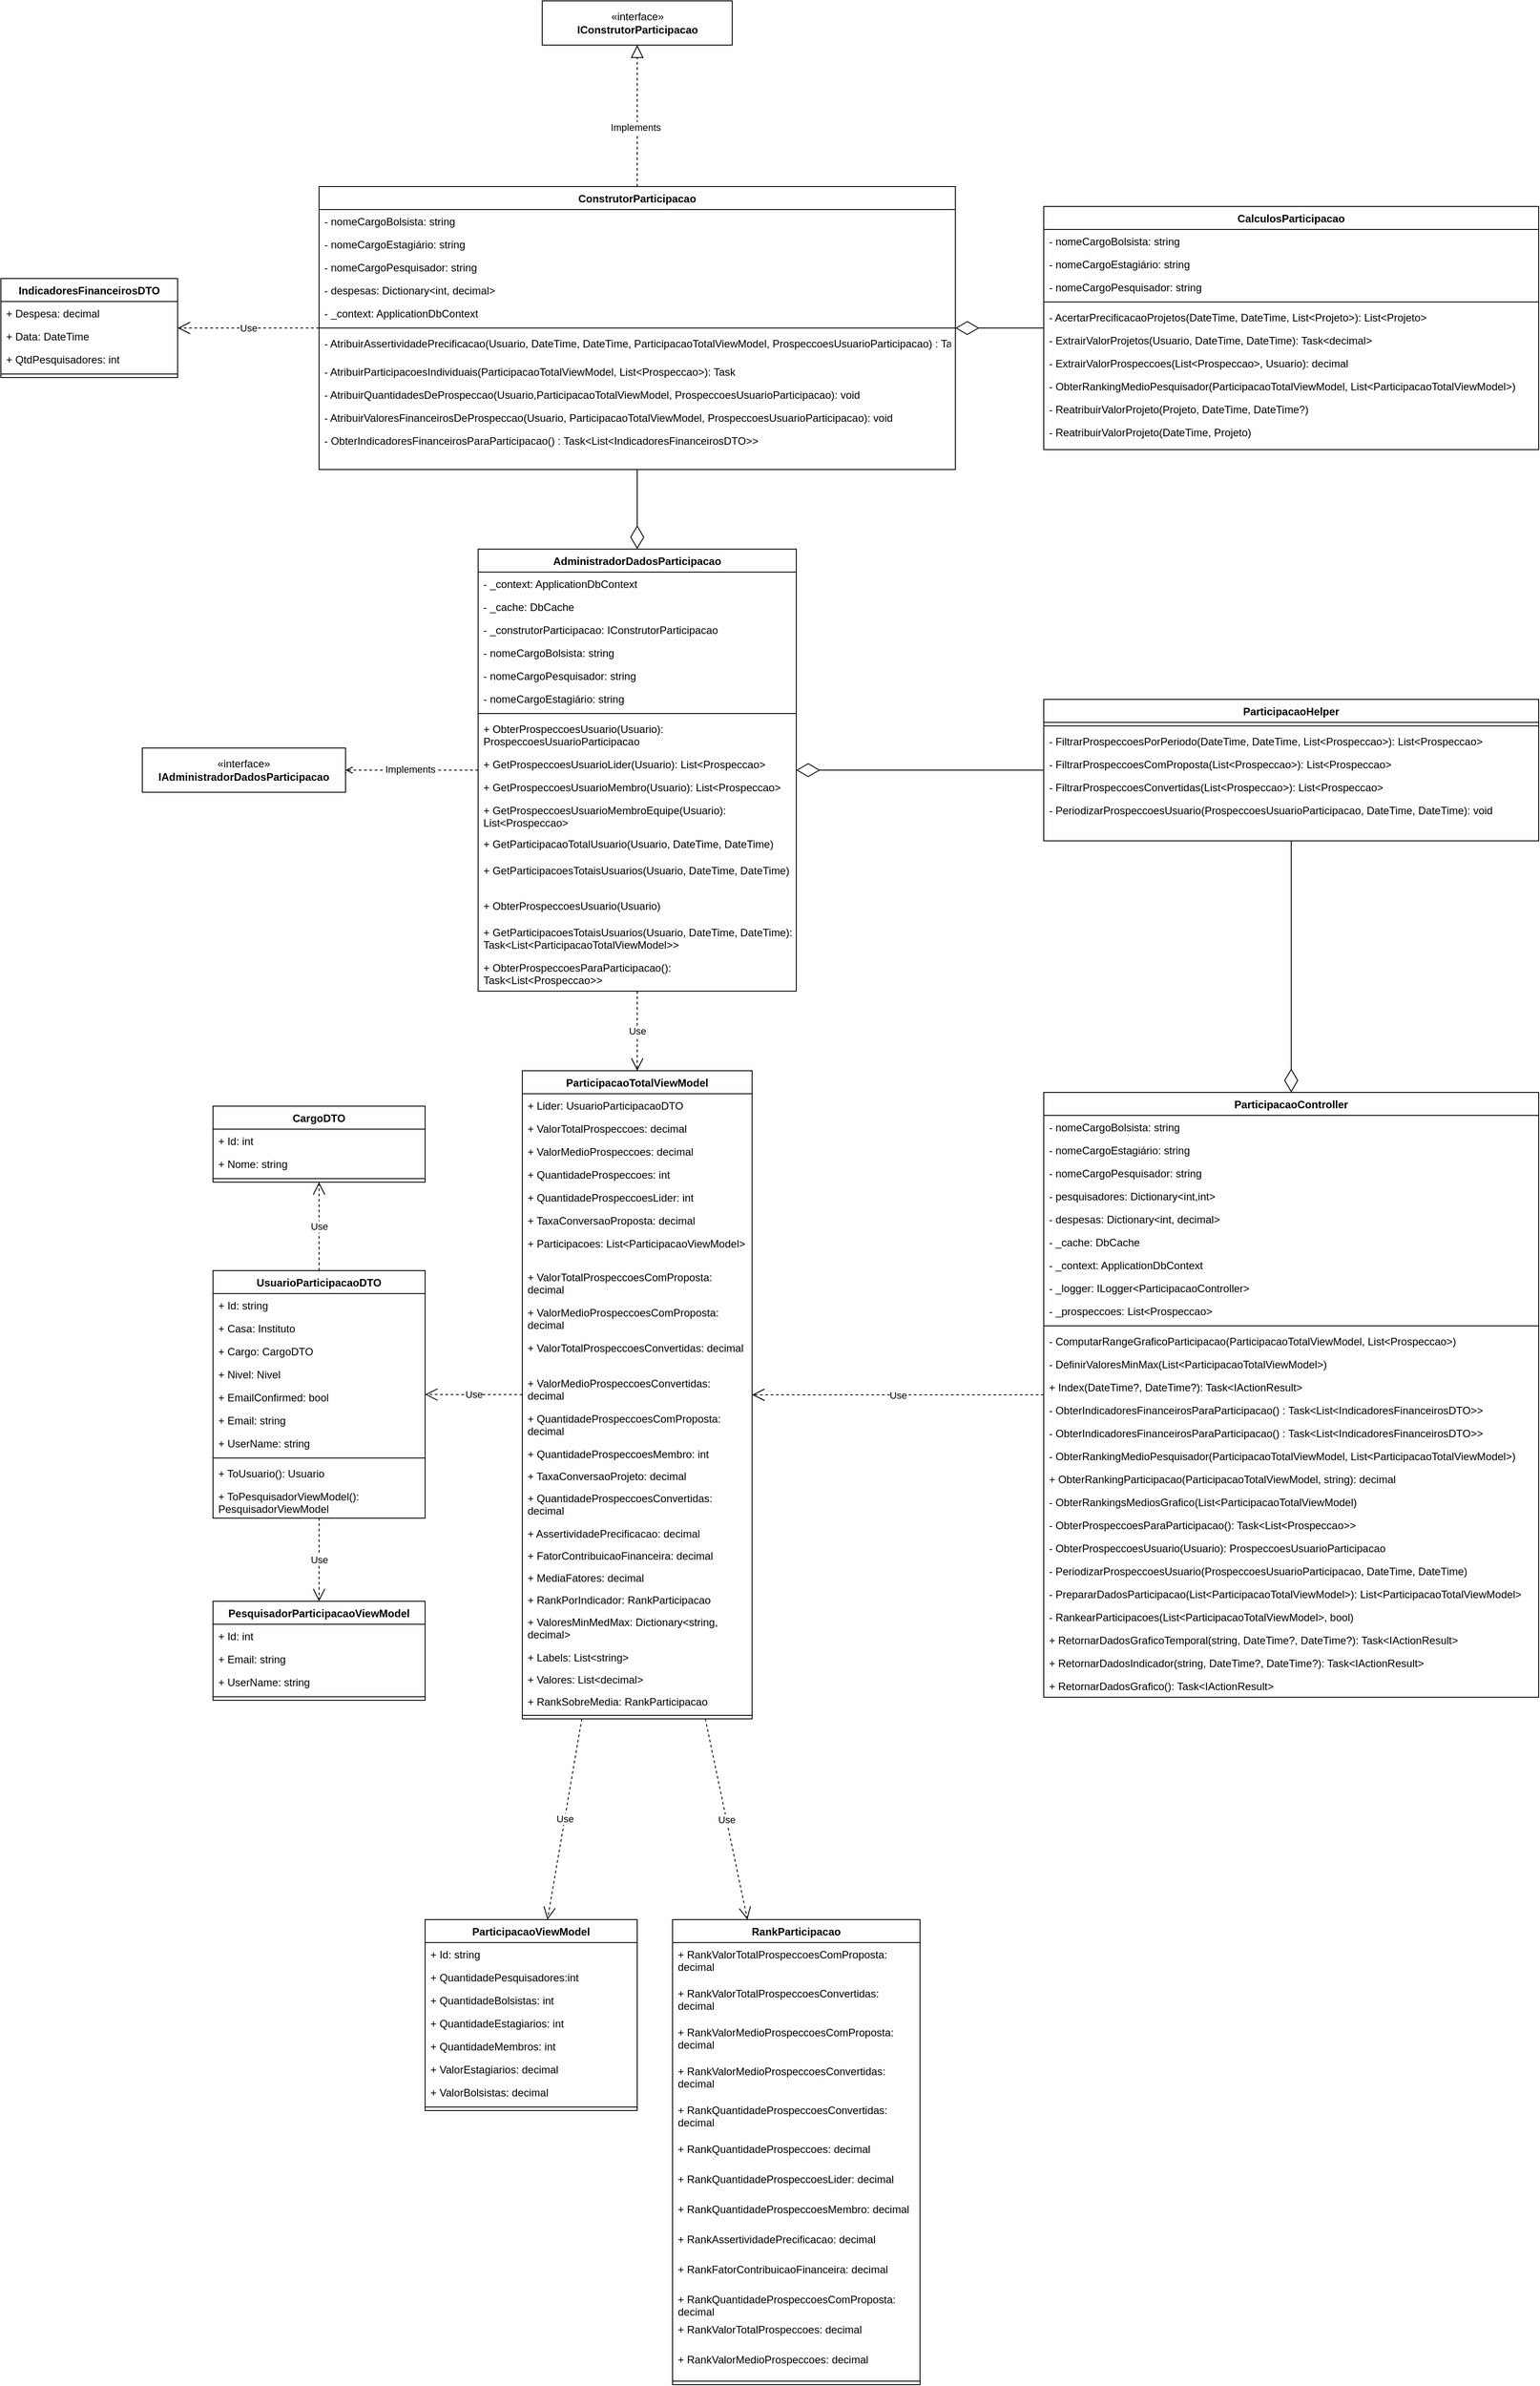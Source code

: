 <mxfile version="23.0.2" type="device">
  <diagram id="C5RBs43oDa-KdzZeNtuy" name="Page-1">
    <mxGraphModel dx="3886" dy="995" grid="1" gridSize="10" guides="1" tooltips="1" connect="1" arrows="1" fold="1" page="1" pageScale="1" pageWidth="827" pageHeight="1169" math="0" shadow="0">
      <root>
        <mxCell id="WIyWlLk6GJQsqaUBKTNV-0" />
        <mxCell id="WIyWlLk6GJQsqaUBKTNV-1" parent="WIyWlLk6GJQsqaUBKTNV-0" />
        <mxCell id="zkfFHV4jXpPFQw0GAbJ--17" value="ParticipacaoController" style="swimlane;fontStyle=1;align=center;verticalAlign=top;childLayout=stackLayout;horizontal=1;startSize=26;horizontalStack=0;resizeParent=1;resizeLast=0;collapsible=1;marginBottom=0;rounded=0;shadow=0;strokeWidth=1;" parent="WIyWlLk6GJQsqaUBKTNV-1" vertex="1">
          <mxGeometry x="220" y="1344.5" width="560" height="684" as="geometry">
            <mxRectangle x="550" y="140" width="160" height="26" as="alternateBounds" />
          </mxGeometry>
        </mxCell>
        <mxCell id="zkfFHV4jXpPFQw0GAbJ--18" value="- nomeCargoBolsista: string" style="text;align=left;verticalAlign=top;spacingLeft=4;spacingRight=4;overflow=hidden;rotatable=0;points=[[0,0.5],[1,0.5]];portConstraint=eastwest;" parent="zkfFHV4jXpPFQw0GAbJ--17" vertex="1">
          <mxGeometry y="26" width="560" height="26" as="geometry" />
        </mxCell>
        <mxCell id="e4k9r0PAlpyfam_94y2I-0" value="- nomeCargoEstagiário: string" style="text;align=left;verticalAlign=top;spacingLeft=4;spacingRight=4;overflow=hidden;rotatable=0;points=[[0,0.5],[1,0.5]];portConstraint=eastwest;" parent="zkfFHV4jXpPFQw0GAbJ--17" vertex="1">
          <mxGeometry y="52" width="560" height="26" as="geometry" />
        </mxCell>
        <mxCell id="e4k9r0PAlpyfam_94y2I-1" value="- nomeCargoPesquisador: string" style="text;align=left;verticalAlign=top;spacingLeft=4;spacingRight=4;overflow=hidden;rotatable=0;points=[[0,0.5],[1,0.5]];portConstraint=eastwest;" parent="zkfFHV4jXpPFQw0GAbJ--17" vertex="1">
          <mxGeometry y="78" width="560" height="26" as="geometry" />
        </mxCell>
        <mxCell id="e4k9r0PAlpyfam_94y2I-2" value="- pesquisadores: Dictionary&lt;int,int&gt;" style="text;align=left;verticalAlign=top;spacingLeft=4;spacingRight=4;overflow=hidden;rotatable=0;points=[[0,0.5],[1,0.5]];portConstraint=eastwest;" parent="zkfFHV4jXpPFQw0GAbJ--17" vertex="1">
          <mxGeometry y="104" width="560" height="26" as="geometry" />
        </mxCell>
        <mxCell id="e4k9r0PAlpyfam_94y2I-3" value="- despesas: Dictionary&lt;int, decimal&gt;" style="text;align=left;verticalAlign=top;spacingLeft=4;spacingRight=4;overflow=hidden;rotatable=0;points=[[0,0.5],[1,0.5]];portConstraint=eastwest;" parent="zkfFHV4jXpPFQw0GAbJ--17" vertex="1">
          <mxGeometry y="130" width="560" height="26" as="geometry" />
        </mxCell>
        <mxCell id="e4k9r0PAlpyfam_94y2I-4" value="- _cache: DbCache" style="text;align=left;verticalAlign=top;spacingLeft=4;spacingRight=4;overflow=hidden;rotatable=0;points=[[0,0.5],[1,0.5]];portConstraint=eastwest;" parent="zkfFHV4jXpPFQw0GAbJ--17" vertex="1">
          <mxGeometry y="156" width="560" height="26" as="geometry" />
        </mxCell>
        <mxCell id="e4k9r0PAlpyfam_94y2I-5" value="- _context: ApplicationDbContext" style="text;align=left;verticalAlign=top;spacingLeft=4;spacingRight=4;overflow=hidden;rotatable=0;points=[[0,0.5],[1,0.5]];portConstraint=eastwest;" parent="zkfFHV4jXpPFQw0GAbJ--17" vertex="1">
          <mxGeometry y="182" width="560" height="26" as="geometry" />
        </mxCell>
        <mxCell id="e4k9r0PAlpyfam_94y2I-6" value="- _logger: ILogger&lt;ParticipacaoController&gt;" style="text;align=left;verticalAlign=top;spacingLeft=4;spacingRight=4;overflow=hidden;rotatable=0;points=[[0,0.5],[1,0.5]];portConstraint=eastwest;" parent="zkfFHV4jXpPFQw0GAbJ--17" vertex="1">
          <mxGeometry y="208" width="560" height="26" as="geometry" />
        </mxCell>
        <mxCell id="e4k9r0PAlpyfam_94y2I-7" value="- _prospeccoes: List&lt;Prospeccao&gt;" style="text;align=left;verticalAlign=top;spacingLeft=4;spacingRight=4;overflow=hidden;rotatable=0;points=[[0,0.5],[1,0.5]];portConstraint=eastwest;" parent="zkfFHV4jXpPFQw0GAbJ--17" vertex="1">
          <mxGeometry y="234" width="560" height="26" as="geometry" />
        </mxCell>
        <mxCell id="zkfFHV4jXpPFQw0GAbJ--23" value="" style="line;html=1;strokeWidth=1;align=left;verticalAlign=middle;spacingTop=-1;spacingLeft=3;spacingRight=3;rotatable=0;labelPosition=right;points=[];portConstraint=eastwest;" parent="zkfFHV4jXpPFQw0GAbJ--17" vertex="1">
          <mxGeometry y="260" width="560" height="8" as="geometry" />
        </mxCell>
        <mxCell id="e4k9r0PAlpyfam_94y2I-25" value="- ComputarRangeGraficoParticipacao(ParticipacaoTotalViewModel, List&lt;Prospeccao&gt;)" style="text;align=left;verticalAlign=top;spacingLeft=4;spacingRight=4;overflow=hidden;rotatable=0;points=[[0,0.5],[1,0.5]];portConstraint=eastwest;" parent="zkfFHV4jXpPFQw0GAbJ--17" vertex="1">
          <mxGeometry y="268" width="560" height="26" as="geometry" />
        </mxCell>
        <mxCell id="e4k9r0PAlpyfam_94y2I-26" value="- DefinirValoresMinMax(List&lt;ParticipacaoTotalViewModel&gt;)" style="text;align=left;verticalAlign=top;spacingLeft=4;spacingRight=4;overflow=hidden;rotatable=0;points=[[0,0.5],[1,0.5]];portConstraint=eastwest;" parent="zkfFHV4jXpPFQw0GAbJ--17" vertex="1">
          <mxGeometry y="294" width="560" height="26" as="geometry" />
        </mxCell>
        <mxCell id="zkfFHV4jXpPFQw0GAbJ--25" value="+ Index(DateTime?, DateTime?): Task&lt;IActionResult&gt;" style="text;align=left;verticalAlign=top;spacingLeft=4;spacingRight=4;overflow=hidden;rotatable=0;points=[[0,0.5],[1,0.5]];portConstraint=eastwest;" parent="zkfFHV4jXpPFQw0GAbJ--17" vertex="1">
          <mxGeometry y="320" width="560" height="26" as="geometry" />
        </mxCell>
        <mxCell id="e4k9r0PAlpyfam_94y2I-124" value="- ObterIndicadoresFinanceirosParaParticipacao() : Task&lt;List&lt;IndicadoresFinanceirosDTO&gt;&gt;" style="text;align=left;verticalAlign=top;spacingLeft=4;spacingRight=4;overflow=hidden;rotatable=0;points=[[0,0.5],[1,0.5]];portConstraint=eastwest;" parent="zkfFHV4jXpPFQw0GAbJ--17" vertex="1">
          <mxGeometry y="346" width="560" height="26" as="geometry" />
        </mxCell>
        <mxCell id="e4k9r0PAlpyfam_94y2I-9" value="- ObterIndicadoresFinanceirosParaParticipacao() : Task&lt;List&lt;IndicadoresFinanceirosDTO&gt;&gt;" style="text;align=left;verticalAlign=top;spacingLeft=4;spacingRight=4;overflow=hidden;rotatable=0;points=[[0,0.5],[1,0.5]];portConstraint=eastwest;" parent="zkfFHV4jXpPFQw0GAbJ--17" vertex="1">
          <mxGeometry y="372" width="560" height="26" as="geometry" />
        </mxCell>
        <mxCell id="e4k9r0PAlpyfam_94y2I-14" value="- ObterRankingMedioPesquisador(ParticipacaoTotalViewModel, List&lt;ParticipacaoTotalViewModel&gt;)" style="text;align=left;verticalAlign=top;spacingLeft=4;spacingRight=4;overflow=hidden;rotatable=0;points=[[0,0.5],[1,0.5]];portConstraint=eastwest;" parent="zkfFHV4jXpPFQw0GAbJ--17" vertex="1">
          <mxGeometry y="398" width="560" height="26" as="geometry" />
        </mxCell>
        <mxCell id="e4k9r0PAlpyfam_94y2I-10" value="+ ObterRankingParticipacao(ParticipacaoTotalViewModel, string): decimal" style="text;align=left;verticalAlign=top;spacingLeft=4;spacingRight=4;overflow=hidden;rotatable=0;points=[[0,0.5],[1,0.5]];portConstraint=eastwest;" parent="zkfFHV4jXpPFQw0GAbJ--17" vertex="1">
          <mxGeometry y="424" width="560" height="26" as="geometry" />
        </mxCell>
        <mxCell id="e4k9r0PAlpyfam_94y2I-23" value="- ObterRankingsMediosGrafico(List&lt;ParticipacaoTotalViewModel)" style="text;align=left;verticalAlign=top;spacingLeft=4;spacingRight=4;overflow=hidden;rotatable=0;points=[[0,0.5],[1,0.5]];portConstraint=eastwest;" parent="zkfFHV4jXpPFQw0GAbJ--17" vertex="1">
          <mxGeometry y="450" width="560" height="26" as="geometry" />
        </mxCell>
        <mxCell id="e4k9r0PAlpyfam_94y2I-13" value="- ObterProspeccoesParaParticipacao(): Task&lt;List&lt;Prospeccao&gt;&gt;" style="text;align=left;verticalAlign=top;spacingLeft=4;spacingRight=4;overflow=hidden;rotatable=0;points=[[0,0.5],[1,0.5]];portConstraint=eastwest;" parent="zkfFHV4jXpPFQw0GAbJ--17" vertex="1">
          <mxGeometry y="476" width="560" height="26" as="geometry" />
        </mxCell>
        <mxCell id="e4k9r0PAlpyfam_94y2I-31" value="- ObterProspeccoesUsuario(Usuario): ProspeccoesUsuarioParticipacao " style="text;align=left;verticalAlign=top;spacingLeft=4;spacingRight=4;overflow=hidden;rotatable=0;points=[[0,0.5],[1,0.5]];portConstraint=eastwest;" parent="zkfFHV4jXpPFQw0GAbJ--17" vertex="1">
          <mxGeometry y="502" width="560" height="26" as="geometry" />
        </mxCell>
        <mxCell id="e4k9r0PAlpyfam_94y2I-29" value="- PeriodizarProspeccoesUsuario(ProspeccoesUsuarioParticipacao, DateTime, DateTime)" style="text;align=left;verticalAlign=top;spacingLeft=4;spacingRight=4;overflow=hidden;rotatable=0;points=[[0,0.5],[1,0.5]];portConstraint=eastwest;" parent="zkfFHV4jXpPFQw0GAbJ--17" vertex="1">
          <mxGeometry y="528" width="560" height="26" as="geometry" />
        </mxCell>
        <mxCell id="e4k9r0PAlpyfam_94y2I-38" value="- PrepararDadosParticipacao(List&lt;ParticipacaoTotalViewModel&gt;): List&lt;ParticipacaoTotalViewModel&gt;" style="text;align=left;verticalAlign=top;spacingLeft=4;spacingRight=4;overflow=hidden;rotatable=0;points=[[0,0.5],[1,0.5]];portConstraint=eastwest;" parent="zkfFHV4jXpPFQw0GAbJ--17" vertex="1">
          <mxGeometry y="554" width="560" height="26" as="geometry" />
        </mxCell>
        <mxCell id="e4k9r0PAlpyfam_94y2I-18" value="- RankearParticipacoes(List&lt;ParticipacaoTotalViewModel&gt;, bool)" style="text;align=left;verticalAlign=top;spacingLeft=4;spacingRight=4;overflow=hidden;rotatable=0;points=[[0,0.5],[1,0.5]];portConstraint=eastwest;" parent="zkfFHV4jXpPFQw0GAbJ--17" vertex="1">
          <mxGeometry y="580" width="560" height="26" as="geometry" />
        </mxCell>
        <mxCell id="e4k9r0PAlpyfam_94y2I-11" value="+ RetornarDadosGraficoTemporal(string, DateTime?, DateTime?): Task&lt;IActionResult&gt;" style="text;align=left;verticalAlign=top;spacingLeft=4;spacingRight=4;overflow=hidden;rotatable=0;points=[[0,0.5],[1,0.5]];portConstraint=eastwest;" parent="zkfFHV4jXpPFQw0GAbJ--17" vertex="1">
          <mxGeometry y="606" width="560" height="26" as="geometry" />
        </mxCell>
        <mxCell id="e4k9r0PAlpyfam_94y2I-8" value="+ RetornarDadosIndicador(string, DateTime?, DateTime?): Task&lt;IActionResult&gt;" style="text;align=left;verticalAlign=top;spacingLeft=4;spacingRight=4;overflow=hidden;rotatable=0;points=[[0,0.5],[1,0.5]];portConstraint=eastwest;" parent="zkfFHV4jXpPFQw0GAbJ--17" vertex="1">
          <mxGeometry y="632" width="560" height="26" as="geometry" />
        </mxCell>
        <mxCell id="e4k9r0PAlpyfam_94y2I-24" value="+ RetornarDadosGrafico(): Task&lt;IActionResult&gt;" style="text;align=left;verticalAlign=top;spacingLeft=4;spacingRight=4;overflow=hidden;rotatable=0;points=[[0,0.5],[1,0.5]];portConstraint=eastwest;" parent="zkfFHV4jXpPFQw0GAbJ--17" vertex="1">
          <mxGeometry y="658" width="560" height="26" as="geometry" />
        </mxCell>
        <mxCell id="e4k9r0PAlpyfam_94y2I-39" value="CalculosParticipacao" style="swimlane;fontStyle=1;align=center;verticalAlign=top;childLayout=stackLayout;horizontal=1;startSize=26;horizontalStack=0;resizeParent=1;resizeLast=0;collapsible=1;marginBottom=0;rounded=0;shadow=0;strokeWidth=1;" parent="WIyWlLk6GJQsqaUBKTNV-1" vertex="1">
          <mxGeometry x="220" y="342.5" width="560" height="275" as="geometry">
            <mxRectangle x="550" y="140" width="160" height="26" as="alternateBounds" />
          </mxGeometry>
        </mxCell>
        <mxCell id="e4k9r0PAlpyfam_94y2I-40" value="- nomeCargoBolsista: string" style="text;align=left;verticalAlign=top;spacingLeft=4;spacingRight=4;overflow=hidden;rotatable=0;points=[[0,0.5],[1,0.5]];portConstraint=eastwest;" parent="e4k9r0PAlpyfam_94y2I-39" vertex="1">
          <mxGeometry y="26" width="560" height="26" as="geometry" />
        </mxCell>
        <mxCell id="e4k9r0PAlpyfam_94y2I-41" value="- nomeCargoEstagiário: string" style="text;align=left;verticalAlign=top;spacingLeft=4;spacingRight=4;overflow=hidden;rotatable=0;points=[[0,0.5],[1,0.5]];portConstraint=eastwest;" parent="e4k9r0PAlpyfam_94y2I-39" vertex="1">
          <mxGeometry y="52" width="560" height="26" as="geometry" />
        </mxCell>
        <mxCell id="e4k9r0PAlpyfam_94y2I-42" value="- nomeCargoPesquisador: string" style="text;align=left;verticalAlign=top;spacingLeft=4;spacingRight=4;overflow=hidden;rotatable=0;points=[[0,0.5],[1,0.5]];portConstraint=eastwest;" parent="e4k9r0PAlpyfam_94y2I-39" vertex="1">
          <mxGeometry y="78" width="560" height="26" as="geometry" />
        </mxCell>
        <mxCell id="e4k9r0PAlpyfam_94y2I-49" value="" style="line;html=1;strokeWidth=1;align=left;verticalAlign=middle;spacingTop=-1;spacingLeft=3;spacingRight=3;rotatable=0;labelPosition=right;points=[];portConstraint=eastwest;" parent="e4k9r0PAlpyfam_94y2I-39" vertex="1">
          <mxGeometry y="104" width="560" height="8" as="geometry" />
        </mxCell>
        <mxCell id="e4k9r0PAlpyfam_94y2I-50" value="- AcertarPrecificacaoProjetos(DateTime, DateTime, List&lt;Projeto&gt;): List&lt;Projeto&gt;" style="text;align=left;verticalAlign=top;spacingLeft=4;spacingRight=4;overflow=hidden;rotatable=0;points=[[0,0.5],[1,0.5]];portConstraint=eastwest;" parent="e4k9r0PAlpyfam_94y2I-39" vertex="1">
          <mxGeometry y="112" width="560" height="26" as="geometry" />
        </mxCell>
        <mxCell id="e4k9r0PAlpyfam_94y2I-57" value="- ExtrairValorProjetos(Usuario, DateTime, DateTime): Task&lt;decimal&gt;" style="text;align=left;verticalAlign=top;spacingLeft=4;spacingRight=4;overflow=hidden;rotatable=0;points=[[0,0.5],[1,0.5]];portConstraint=eastwest;" parent="e4k9r0PAlpyfam_94y2I-39" vertex="1">
          <mxGeometry y="138" width="560" height="26" as="geometry" />
        </mxCell>
        <mxCell id="e4k9r0PAlpyfam_94y2I-58" value="- ExtrairValorProspeccoes(List&lt;Prospeccao&gt;, Usuario): decimal" style="text;align=left;verticalAlign=top;spacingLeft=4;spacingRight=4;overflow=hidden;rotatable=0;points=[[0,0.5],[1,0.5]];portConstraint=eastwest;" parent="e4k9r0PAlpyfam_94y2I-39" vertex="1">
          <mxGeometry y="164" width="560" height="26" as="geometry" />
        </mxCell>
        <mxCell id="e4k9r0PAlpyfam_94y2I-68" value="- ObterRankingMedioPesquisador(ParticipacaoTotalViewModel, List&lt;ParticipacaoTotalViewModel&gt;)" style="text;align=left;verticalAlign=top;spacingLeft=4;spacingRight=4;overflow=hidden;rotatable=0;points=[[0,0.5],[1,0.5]];portConstraint=eastwest;" parent="e4k9r0PAlpyfam_94y2I-39" vertex="1">
          <mxGeometry y="190" width="560" height="26" as="geometry" />
        </mxCell>
        <mxCell id="e4k9r0PAlpyfam_94y2I-76" value="- ReatribuirValorProjeto(Projeto, DateTime, DateTime?)" style="text;align=left;verticalAlign=top;spacingLeft=4;spacingRight=4;overflow=hidden;rotatable=0;points=[[0,0.5],[1,0.5]];portConstraint=eastwest;" parent="e4k9r0PAlpyfam_94y2I-39" vertex="1">
          <mxGeometry y="216" width="560" height="26" as="geometry" />
        </mxCell>
        <mxCell id="e4k9r0PAlpyfam_94y2I-77" value="- ReatribuirValorProjeto(DateTime, Projeto)" style="text;align=left;verticalAlign=top;spacingLeft=4;spacingRight=4;overflow=hidden;rotatable=0;points=[[0,0.5],[1,0.5]];portConstraint=eastwest;" parent="e4k9r0PAlpyfam_94y2I-39" vertex="1">
          <mxGeometry y="242" width="560" height="26" as="geometry" />
        </mxCell>
        <mxCell id="e4k9r0PAlpyfam_94y2I-82" value="ConstrutorParticipacao" style="swimlane;fontStyle=1;align=center;verticalAlign=top;childLayout=stackLayout;horizontal=1;startSize=26;horizontalStack=0;resizeParent=1;resizeLast=0;collapsible=1;marginBottom=0;rounded=0;shadow=0;strokeWidth=1;" parent="WIyWlLk6GJQsqaUBKTNV-1" vertex="1">
          <mxGeometry x="-600" y="320" width="720" height="320" as="geometry">
            <mxRectangle x="550" y="140" width="160" height="26" as="alternateBounds" />
          </mxGeometry>
        </mxCell>
        <mxCell id="e4k9r0PAlpyfam_94y2I-83" value="- nomeCargoBolsista: string" style="text;align=left;verticalAlign=top;spacingLeft=4;spacingRight=4;overflow=hidden;rotatable=0;points=[[0,0.5],[1,0.5]];portConstraint=eastwest;" parent="e4k9r0PAlpyfam_94y2I-82" vertex="1">
          <mxGeometry y="26" width="720" height="26" as="geometry" />
        </mxCell>
        <mxCell id="e4k9r0PAlpyfam_94y2I-84" value="- nomeCargoEstagiário: string" style="text;align=left;verticalAlign=top;spacingLeft=4;spacingRight=4;overflow=hidden;rotatable=0;points=[[0,0.5],[1,0.5]];portConstraint=eastwest;" parent="e4k9r0PAlpyfam_94y2I-82" vertex="1">
          <mxGeometry y="52" width="720" height="26" as="geometry" />
        </mxCell>
        <mxCell id="e4k9r0PAlpyfam_94y2I-85" value="- nomeCargoPesquisador: string" style="text;align=left;verticalAlign=top;spacingLeft=4;spacingRight=4;overflow=hidden;rotatable=0;points=[[0,0.5],[1,0.5]];portConstraint=eastwest;" parent="e4k9r0PAlpyfam_94y2I-82" vertex="1">
          <mxGeometry y="78" width="720" height="26" as="geometry" />
        </mxCell>
        <mxCell id="e4k9r0PAlpyfam_94y2I-87" value="- despesas: Dictionary&lt;int, decimal&gt;" style="text;align=left;verticalAlign=top;spacingLeft=4;spacingRight=4;overflow=hidden;rotatable=0;points=[[0,0.5],[1,0.5]];portConstraint=eastwest;" parent="e4k9r0PAlpyfam_94y2I-82" vertex="1">
          <mxGeometry y="104" width="720" height="26" as="geometry" />
        </mxCell>
        <mxCell id="e4k9r0PAlpyfam_94y2I-89" value="- _context: ApplicationDbContext" style="text;align=left;verticalAlign=top;spacingLeft=4;spacingRight=4;overflow=hidden;rotatable=0;points=[[0,0.5],[1,0.5]];portConstraint=eastwest;" parent="e4k9r0PAlpyfam_94y2I-82" vertex="1">
          <mxGeometry y="130" width="720" height="26" as="geometry" />
        </mxCell>
        <mxCell id="e4k9r0PAlpyfam_94y2I-92" value="" style="line;html=1;strokeWidth=1;align=left;verticalAlign=middle;spacingTop=-1;spacingLeft=3;spacingRight=3;rotatable=0;labelPosition=right;points=[];portConstraint=eastwest;" parent="e4k9r0PAlpyfam_94y2I-82" vertex="1">
          <mxGeometry y="156" width="720" height="8" as="geometry" />
        </mxCell>
        <mxCell id="e4k9r0PAlpyfam_94y2I-93" value="- AtribuirAssertividadePrecificacao(Usuario, DateTime, DateTime, ParticipacaoTotalViewModel, ProspeccoesUsuarioParticipacao) : Task" style="text;align=left;verticalAlign=top;spacingLeft=4;spacingRight=4;overflow=hidden;rotatable=0;points=[[0,0.5],[1,0.5]];portConstraint=eastwest;" parent="e4k9r0PAlpyfam_94y2I-82" vertex="1">
          <mxGeometry y="164" width="720" height="32" as="geometry" />
        </mxCell>
        <mxCell id="e4k9r0PAlpyfam_94y2I-94" value="- AtribuirParticipacoesIndividuais(ParticipacaoTotalViewModel, List&lt;Prospeccao&gt;): Task" style="text;align=left;verticalAlign=top;spacingLeft=4;spacingRight=4;overflow=hidden;rotatable=0;points=[[0,0.5],[1,0.5]];portConstraint=eastwest;" parent="e4k9r0PAlpyfam_94y2I-82" vertex="1">
          <mxGeometry y="196" width="720" height="26" as="geometry" />
        </mxCell>
        <mxCell id="e4k9r0PAlpyfam_94y2I-95" value="- AtribuirQuantidadesDeProspeccao(Usuario,ParticipacaoTotalViewModel, ProspeccoesUsuarioParticipacao): void" style="text;align=left;verticalAlign=top;spacingLeft=4;spacingRight=4;overflow=hidden;rotatable=0;points=[[0,0.5],[1,0.5]];portConstraint=eastwest;" parent="e4k9r0PAlpyfam_94y2I-82" vertex="1">
          <mxGeometry y="222" width="720" height="26" as="geometry" />
        </mxCell>
        <mxCell id="e4k9r0PAlpyfam_94y2I-96" value="- AtribuirValoresFinanceirosDeProspeccao(Usuario, ParticipacaoTotalViewModel, ProspeccoesUsuarioParticipacao): void" style="text;align=left;verticalAlign=top;spacingLeft=4;spacingRight=4;overflow=hidden;rotatable=0;points=[[0,0.5],[1,0.5]];portConstraint=eastwest;" parent="e4k9r0PAlpyfam_94y2I-82" vertex="1">
          <mxGeometry y="248" width="720" height="26" as="geometry" />
        </mxCell>
        <mxCell id="e4k9r0PAlpyfam_94y2I-107" value="- ObterIndicadoresFinanceirosParaParticipacao() : Task&lt;List&lt;IndicadoresFinanceirosDTO&gt;&gt;" style="text;align=left;verticalAlign=top;spacingLeft=4;spacingRight=4;overflow=hidden;rotatable=0;points=[[0,0.5],[1,0.5]];portConstraint=eastwest;" parent="e4k9r0PAlpyfam_94y2I-82" vertex="1">
          <mxGeometry y="274" width="720" height="26" as="geometry" />
        </mxCell>
        <mxCell id="e4k9r0PAlpyfam_94y2I-125" value="ParticipacaoHelper" style="swimlane;fontStyle=1;align=center;verticalAlign=top;childLayout=stackLayout;horizontal=1;startSize=26;horizontalStack=0;resizeParent=1;resizeLast=0;collapsible=1;marginBottom=0;rounded=0;shadow=0;strokeWidth=1;" parent="WIyWlLk6GJQsqaUBKTNV-1" vertex="1">
          <mxGeometry x="220" y="900" width="560" height="160" as="geometry">
            <mxRectangle x="550" y="140" width="160" height="26" as="alternateBounds" />
          </mxGeometry>
        </mxCell>
        <mxCell id="e4k9r0PAlpyfam_94y2I-135" value="" style="line;html=1;strokeWidth=1;align=left;verticalAlign=middle;spacingTop=-1;spacingLeft=3;spacingRight=3;rotatable=0;labelPosition=right;points=[];portConstraint=eastwest;" parent="e4k9r0PAlpyfam_94y2I-125" vertex="1">
          <mxGeometry y="26" width="560" height="8" as="geometry" />
        </mxCell>
        <mxCell id="e4k9r0PAlpyfam_94y2I-136" value="- FiltrarProspeccoesPorPeriodo(DateTime, DateTime, List&lt;Prospeccao&gt;): List&lt;Prospeccao&gt;" style="text;align=left;verticalAlign=top;spacingLeft=4;spacingRight=4;overflow=hidden;rotatable=0;points=[[0,0.5],[1,0.5]];portConstraint=eastwest;" parent="e4k9r0PAlpyfam_94y2I-125" vertex="1">
          <mxGeometry y="34" width="560" height="26" as="geometry" />
        </mxCell>
        <mxCell id="e4k9r0PAlpyfam_94y2I-141" value="- FiltrarProspeccoesComProposta(List&lt;Prospeccao&gt;): List&lt;Prospeccao&gt;" style="text;align=left;verticalAlign=top;spacingLeft=4;spacingRight=4;overflow=hidden;rotatable=0;points=[[0,0.5],[1,0.5]];portConstraint=eastwest;" parent="e4k9r0PAlpyfam_94y2I-125" vertex="1">
          <mxGeometry y="60" width="560" height="26" as="geometry" />
        </mxCell>
        <mxCell id="e4k9r0PAlpyfam_94y2I-142" value="- FiltrarProspeccoesConvertidas(List&lt;Prospeccao&gt;): List&lt;Prospeccao&gt;" style="text;align=left;verticalAlign=top;spacingLeft=4;spacingRight=4;overflow=hidden;rotatable=0;points=[[0,0.5],[1,0.5]];portConstraint=eastwest;" parent="e4k9r0PAlpyfam_94y2I-125" vertex="1">
          <mxGeometry y="86" width="560" height="26" as="geometry" />
        </mxCell>
        <mxCell id="e4k9r0PAlpyfam_94y2I-143" value="- PeriodizarProspeccoesUsuario(ProspeccoesUsuarioParticipacao, DateTime, DateTime): void" style="text;align=left;verticalAlign=top;spacingLeft=4;spacingRight=4;overflow=hidden;rotatable=0;points=[[0,0.5],[1,0.5]];portConstraint=eastwest;" parent="e4k9r0PAlpyfam_94y2I-125" vertex="1">
          <mxGeometry y="112" width="560" height="26" as="geometry" />
        </mxCell>
        <mxCell id="e4k9r0PAlpyfam_94y2I-170" style="edgeStyle=orthogonalEdgeStyle;rounded=0;orthogonalLoop=1;jettySize=auto;html=1;dashed=1;endArrow=open;endFill=0;" parent="WIyWlLk6GJQsqaUBKTNV-1" source="e4k9r0PAlpyfam_94y2I-144" target="e4k9r0PAlpyfam_94y2I-169" edge="1">
          <mxGeometry relative="1" as="geometry" />
        </mxCell>
        <mxCell id="e4k9r0PAlpyfam_94y2I-171" value="Implements" style="edgeLabel;html=1;align=center;verticalAlign=middle;resizable=0;points=[];" parent="e4k9r0PAlpyfam_94y2I-170" vertex="1" connectable="0">
          <mxGeometry x="0.036" y="-1" relative="1" as="geometry">
            <mxPoint as="offset" />
          </mxGeometry>
        </mxCell>
        <mxCell id="e4k9r0PAlpyfam_94y2I-144" value="AdministradorDadosParticipacao" style="swimlane;fontStyle=1;align=center;verticalAlign=top;childLayout=stackLayout;horizontal=1;startSize=26;horizontalStack=0;resizeParent=1;resizeParentMax=0;resizeLast=0;collapsible=1;marginBottom=0;whiteSpace=wrap;html=1;" parent="WIyWlLk6GJQsqaUBKTNV-1" vertex="1">
          <mxGeometry x="-420" y="730" width="360" height="500" as="geometry" />
        </mxCell>
        <mxCell id="e4k9r0PAlpyfam_94y2I-145" value="- _context: ApplicationDbContext" style="text;strokeColor=none;fillColor=none;align=left;verticalAlign=top;spacingLeft=4;spacingRight=4;overflow=hidden;rotatable=0;points=[[0,0.5],[1,0.5]];portConstraint=eastwest;whiteSpace=wrap;html=1;" parent="e4k9r0PAlpyfam_94y2I-144" vertex="1">
          <mxGeometry y="26" width="360" height="26" as="geometry" />
        </mxCell>
        <mxCell id="e4k9r0PAlpyfam_94y2I-148" value="- _cache: DbCache" style="text;strokeColor=none;fillColor=none;align=left;verticalAlign=top;spacingLeft=4;spacingRight=4;overflow=hidden;rotatable=0;points=[[0,0.5],[1,0.5]];portConstraint=eastwest;whiteSpace=wrap;html=1;" parent="e4k9r0PAlpyfam_94y2I-144" vertex="1">
          <mxGeometry y="52" width="360" height="26" as="geometry" />
        </mxCell>
        <mxCell id="e4k9r0PAlpyfam_94y2I-149" value="- _construtorParticipacao: IConstrutorParticipacao" style="text;strokeColor=none;fillColor=none;align=left;verticalAlign=top;spacingLeft=4;spacingRight=4;overflow=hidden;rotatable=0;points=[[0,0.5],[1,0.5]];portConstraint=eastwest;whiteSpace=wrap;html=1;" parent="e4k9r0PAlpyfam_94y2I-144" vertex="1">
          <mxGeometry y="78" width="360" height="26" as="geometry" />
        </mxCell>
        <mxCell id="e4k9r0PAlpyfam_94y2I-150" value="- nomeCargoBolsista: string" style="text;strokeColor=none;fillColor=none;align=left;verticalAlign=top;spacingLeft=4;spacingRight=4;overflow=hidden;rotatable=0;points=[[0,0.5],[1,0.5]];portConstraint=eastwest;whiteSpace=wrap;html=1;" parent="e4k9r0PAlpyfam_94y2I-144" vertex="1">
          <mxGeometry y="104" width="360" height="26" as="geometry" />
        </mxCell>
        <mxCell id="e4k9r0PAlpyfam_94y2I-151" value="- nomeCargoPesquisador: string" style="text;strokeColor=none;fillColor=none;align=left;verticalAlign=top;spacingLeft=4;spacingRight=4;overflow=hidden;rotatable=0;points=[[0,0.5],[1,0.5]];portConstraint=eastwest;whiteSpace=wrap;html=1;" parent="e4k9r0PAlpyfam_94y2I-144" vertex="1">
          <mxGeometry y="130" width="360" height="26" as="geometry" />
        </mxCell>
        <mxCell id="e4k9r0PAlpyfam_94y2I-152" value="- nomeCargoEstagiário: string" style="text;strokeColor=none;fillColor=none;align=left;verticalAlign=top;spacingLeft=4;spacingRight=4;overflow=hidden;rotatable=0;points=[[0,0.5],[1,0.5]];portConstraint=eastwest;whiteSpace=wrap;html=1;" parent="e4k9r0PAlpyfam_94y2I-144" vertex="1">
          <mxGeometry y="156" width="360" height="26" as="geometry" />
        </mxCell>
        <mxCell id="e4k9r0PAlpyfam_94y2I-146" value="" style="line;strokeWidth=1;fillColor=none;align=left;verticalAlign=middle;spacingTop=-1;spacingLeft=3;spacingRight=3;rotatable=0;labelPosition=right;points=[];portConstraint=eastwest;strokeColor=inherit;" parent="e4k9r0PAlpyfam_94y2I-144" vertex="1">
          <mxGeometry y="182" width="360" height="8" as="geometry" />
        </mxCell>
        <mxCell id="e4k9r0PAlpyfam_94y2I-155" value="&lt;div&gt;+ ObterProspeccoesUsuario(Usuario): ProspeccoesUsuarioParticipacao&lt;br&gt;&lt;/div&gt;" style="text;strokeColor=none;fillColor=none;align=left;verticalAlign=top;spacingLeft=4;spacingRight=4;overflow=hidden;rotatable=0;points=[[0,0.5],[1,0.5]];portConstraint=eastwest;whiteSpace=wrap;html=1;" parent="e4k9r0PAlpyfam_94y2I-144" vertex="1">
          <mxGeometry y="190" width="360" height="40" as="geometry" />
        </mxCell>
        <mxCell id="e4k9r0PAlpyfam_94y2I-147" value="+ GetProspeccoesUsuarioLider(Usuario): List&amp;lt;Prospeccao&amp;gt;" style="text;strokeColor=none;fillColor=none;align=left;verticalAlign=top;spacingLeft=4;spacingRight=4;overflow=hidden;rotatable=0;points=[[0,0.5],[1,0.5]];portConstraint=eastwest;whiteSpace=wrap;html=1;" parent="e4k9r0PAlpyfam_94y2I-144" vertex="1">
          <mxGeometry y="230" width="360" height="26" as="geometry" />
        </mxCell>
        <mxCell id="e4k9r0PAlpyfam_94y2I-153" value="+ GetProspeccoesUsuarioMembro(Usuario): List&amp;lt;Prospeccao&amp;gt;" style="text;strokeColor=none;fillColor=none;align=left;verticalAlign=top;spacingLeft=4;spacingRight=4;overflow=hidden;rotatable=0;points=[[0,0.5],[1,0.5]];portConstraint=eastwest;whiteSpace=wrap;html=1;" parent="e4k9r0PAlpyfam_94y2I-144" vertex="1">
          <mxGeometry y="256" width="360" height="26" as="geometry" />
        </mxCell>
        <mxCell id="e4k9r0PAlpyfam_94y2I-154" value="&lt;div&gt;+ GetProspeccoesUsuarioMembroEquipe(Usuario): List&amp;lt;Prospeccao&amp;gt;&lt;/div&gt;" style="text;strokeColor=none;fillColor=none;align=left;verticalAlign=top;spacingLeft=4;spacingRight=4;overflow=hidden;rotatable=0;points=[[0,0.5],[1,0.5]];portConstraint=eastwest;whiteSpace=wrap;html=1;" parent="e4k9r0PAlpyfam_94y2I-144" vertex="1">
          <mxGeometry y="282" width="360" height="38" as="geometry" />
        </mxCell>
        <mxCell id="e4k9r0PAlpyfam_94y2I-160" value="+ GetParticipacaoTotalUsuario(Usuario, DateTime, DateTime)" style="text;strokeColor=none;fillColor=none;align=left;verticalAlign=top;spacingLeft=4;spacingRight=4;overflow=hidden;rotatable=0;points=[[0,0.5],[1,0.5]];portConstraint=eastwest;whiteSpace=wrap;html=1;" parent="e4k9r0PAlpyfam_94y2I-144" vertex="1">
          <mxGeometry y="320" width="360" height="30" as="geometry" />
        </mxCell>
        <mxCell id="e4k9r0PAlpyfam_94y2I-156" value="&lt;div&gt;+ GetParticipacoesTotaisUsuarios(Usuario, DateTime, DateTime)&lt;/div&gt;" style="text;strokeColor=none;fillColor=none;align=left;verticalAlign=top;spacingLeft=4;spacingRight=4;overflow=hidden;rotatable=0;points=[[0,0.5],[1,0.5]];portConstraint=eastwest;whiteSpace=wrap;html=1;" parent="e4k9r0PAlpyfam_94y2I-144" vertex="1">
          <mxGeometry y="350" width="360" height="40" as="geometry" />
        </mxCell>
        <mxCell id="e4k9r0PAlpyfam_94y2I-157" value="+ ObterProspeccoesUsuario(Usuario)" style="text;strokeColor=none;fillColor=none;align=left;verticalAlign=top;spacingLeft=4;spacingRight=4;overflow=hidden;rotatable=0;points=[[0,0.5],[1,0.5]];portConstraint=eastwest;whiteSpace=wrap;html=1;" parent="e4k9r0PAlpyfam_94y2I-144" vertex="1">
          <mxGeometry y="390" width="360" height="30" as="geometry" />
        </mxCell>
        <mxCell id="e4k9r0PAlpyfam_94y2I-158" value="+ GetParticipacoesTotaisUsuarios(Usuario, DateTime, DateTime): Task&amp;lt;List&amp;lt;ParticipacaoTotalViewModel&amp;gt;&amp;gt;" style="text;strokeColor=none;fillColor=none;align=left;verticalAlign=top;spacingLeft=4;spacingRight=4;overflow=hidden;rotatable=0;points=[[0,0.5],[1,0.5]];portConstraint=eastwest;whiteSpace=wrap;html=1;" parent="e4k9r0PAlpyfam_94y2I-144" vertex="1">
          <mxGeometry y="420" width="360" height="40" as="geometry" />
        </mxCell>
        <mxCell id="e4k9r0PAlpyfam_94y2I-159" value="+ ObterProspeccoesParaParticipacao(): Task&amp;lt;List&amp;lt;Prospeccao&amp;gt;&amp;gt;" style="text;strokeColor=none;fillColor=none;align=left;verticalAlign=top;spacingLeft=4;spacingRight=4;overflow=hidden;rotatable=0;points=[[0,0.5],[1,0.5]];portConstraint=eastwest;whiteSpace=wrap;html=1;" parent="e4k9r0PAlpyfam_94y2I-144" vertex="1">
          <mxGeometry y="460" width="360" height="40" as="geometry" />
        </mxCell>
        <mxCell id="e4k9r0PAlpyfam_94y2I-162" value="" style="endArrow=diamondThin;endFill=0;endSize=24;html=1;rounded=0;" parent="WIyWlLk6GJQsqaUBKTNV-1" source="e4k9r0PAlpyfam_94y2I-82" target="e4k9r0PAlpyfam_94y2I-144" edge="1">
          <mxGeometry width="160" relative="1" as="geometry">
            <mxPoint x="-270" y="650" as="sourcePoint" />
            <mxPoint x="-110" y="650" as="targetPoint" />
          </mxGeometry>
        </mxCell>
        <mxCell id="e4k9r0PAlpyfam_94y2I-164" value="" style="endArrow=diamondThin;endFill=0;endSize=24;html=1;rounded=0;" parent="WIyWlLk6GJQsqaUBKTNV-1" source="e4k9r0PAlpyfam_94y2I-125" target="zkfFHV4jXpPFQw0GAbJ--17" edge="1">
          <mxGeometry width="160" relative="1" as="geometry">
            <mxPoint x="30" y="950" as="sourcePoint" />
            <mxPoint x="190" y="950" as="targetPoint" />
          </mxGeometry>
        </mxCell>
        <mxCell id="e4k9r0PAlpyfam_94y2I-165" value="" style="endArrow=diamondThin;endFill=0;endSize=24;html=1;rounded=0;" parent="WIyWlLk6GJQsqaUBKTNV-1" source="e4k9r0PAlpyfam_94y2I-39" target="e4k9r0PAlpyfam_94y2I-82" edge="1">
          <mxGeometry width="160" relative="1" as="geometry">
            <mxPoint x="-230" y="650" as="sourcePoint" />
            <mxPoint x="-230" y="740" as="targetPoint" />
          </mxGeometry>
        </mxCell>
        <mxCell id="e4k9r0PAlpyfam_94y2I-166" value="" style="endArrow=diamondThin;endFill=0;endSize=24;html=1;rounded=0;" parent="WIyWlLk6GJQsqaUBKTNV-1" source="e4k9r0PAlpyfam_94y2I-125" target="e4k9r0PAlpyfam_94y2I-144" edge="1">
          <mxGeometry width="160" relative="1" as="geometry">
            <mxPoint x="-230" y="650" as="sourcePoint" />
            <mxPoint x="-230" y="740" as="targetPoint" />
          </mxGeometry>
        </mxCell>
        <mxCell id="e4k9r0PAlpyfam_94y2I-167" value="«interface»&lt;br&gt;&lt;b&gt;IConstrutorParticipacao&lt;/b&gt;" style="html=1;whiteSpace=wrap;" parent="WIyWlLk6GJQsqaUBKTNV-1" vertex="1">
          <mxGeometry x="-347.5" y="110" width="215" height="50" as="geometry" />
        </mxCell>
        <mxCell id="e4k9r0PAlpyfam_94y2I-168" value="" style="endArrow=block;dashed=1;endFill=0;endSize=12;html=1;rounded=0;" parent="WIyWlLk6GJQsqaUBKTNV-1" source="e4k9r0PAlpyfam_94y2I-82" target="e4k9r0PAlpyfam_94y2I-167" edge="1">
          <mxGeometry width="160" relative="1" as="geometry">
            <mxPoint x="-130" y="280" as="sourcePoint" />
            <mxPoint x="30" y="280" as="targetPoint" />
          </mxGeometry>
        </mxCell>
        <mxCell id="e4k9r0PAlpyfam_94y2I-172" value="Implements" style="edgeLabel;html=1;align=center;verticalAlign=middle;resizable=0;points=[];" parent="e4k9r0PAlpyfam_94y2I-168" vertex="1" connectable="0">
          <mxGeometry x="-0.163" y="2" relative="1" as="geometry">
            <mxPoint as="offset" />
          </mxGeometry>
        </mxCell>
        <mxCell id="e4k9r0PAlpyfam_94y2I-169" value="«interface»&lt;br&gt;&lt;b&gt;IAdministradorDadosParticipacao&lt;/b&gt;" style="html=1;whiteSpace=wrap;" parent="WIyWlLk6GJQsqaUBKTNV-1" vertex="1">
          <mxGeometry x="-800" y="955" width="230" height="50" as="geometry" />
        </mxCell>
        <mxCell id="FD8P4zI6O13hWfLaP9B8-0" value="ParticipacaoTotalViewModel" style="swimlane;fontStyle=1;align=center;verticalAlign=top;childLayout=stackLayout;horizontal=1;startSize=26;horizontalStack=0;resizeParent=1;resizeParentMax=0;resizeLast=0;collapsible=1;marginBottom=0;whiteSpace=wrap;html=1;" vertex="1" parent="WIyWlLk6GJQsqaUBKTNV-1">
          <mxGeometry x="-370" y="1320" width="260" height="733" as="geometry" />
        </mxCell>
        <mxCell id="FD8P4zI6O13hWfLaP9B8-1" value="+ Lider: UsuarioParticipacaoDTO" style="text;strokeColor=none;fillColor=none;align=left;verticalAlign=top;spacingLeft=4;spacingRight=4;overflow=hidden;rotatable=0;points=[[0,0.5],[1,0.5]];portConstraint=eastwest;whiteSpace=wrap;html=1;" vertex="1" parent="FD8P4zI6O13hWfLaP9B8-0">
          <mxGeometry y="26" width="260" height="26" as="geometry" />
        </mxCell>
        <mxCell id="FD8P4zI6O13hWfLaP9B8-4" value="+ ValorTotalProspeccoes: decimal" style="text;strokeColor=none;fillColor=none;align=left;verticalAlign=top;spacingLeft=4;spacingRight=4;overflow=hidden;rotatable=0;points=[[0,0.5],[1,0.5]];portConstraint=eastwest;whiteSpace=wrap;html=1;" vertex="1" parent="FD8P4zI6O13hWfLaP9B8-0">
          <mxGeometry y="52" width="260" height="26" as="geometry" />
        </mxCell>
        <mxCell id="FD8P4zI6O13hWfLaP9B8-5" value="&lt;div&gt;+ ValorMedioProspeccoes: decimal&lt;/div&gt;" style="text;strokeColor=none;fillColor=none;align=left;verticalAlign=top;spacingLeft=4;spacingRight=4;overflow=hidden;rotatable=0;points=[[0,0.5],[1,0.5]];portConstraint=eastwest;whiteSpace=wrap;html=1;" vertex="1" parent="FD8P4zI6O13hWfLaP9B8-0">
          <mxGeometry y="78" width="260" height="26" as="geometry" />
        </mxCell>
        <mxCell id="FD8P4zI6O13hWfLaP9B8-6" value="+ QuantidadeProspeccoes: int" style="text;strokeColor=none;fillColor=none;align=left;verticalAlign=top;spacingLeft=4;spacingRight=4;overflow=hidden;rotatable=0;points=[[0,0.5],[1,0.5]];portConstraint=eastwest;whiteSpace=wrap;html=1;" vertex="1" parent="FD8P4zI6O13hWfLaP9B8-0">
          <mxGeometry y="104" width="260" height="26" as="geometry" />
        </mxCell>
        <mxCell id="FD8P4zI6O13hWfLaP9B8-7" value="+ QuantidadeProspeccoesLider: int" style="text;strokeColor=none;fillColor=none;align=left;verticalAlign=top;spacingLeft=4;spacingRight=4;overflow=hidden;rotatable=0;points=[[0,0.5],[1,0.5]];portConstraint=eastwest;whiteSpace=wrap;html=1;" vertex="1" parent="FD8P4zI6O13hWfLaP9B8-0">
          <mxGeometry y="130" width="260" height="26" as="geometry" />
        </mxCell>
        <mxCell id="FD8P4zI6O13hWfLaP9B8-8" value="+ TaxaConversaoProposta: decimal" style="text;strokeColor=none;fillColor=none;align=left;verticalAlign=top;spacingLeft=4;spacingRight=4;overflow=hidden;rotatable=0;points=[[0,0.5],[1,0.5]];portConstraint=eastwest;whiteSpace=wrap;html=1;" vertex="1" parent="FD8P4zI6O13hWfLaP9B8-0">
          <mxGeometry y="156" width="260" height="26" as="geometry" />
        </mxCell>
        <mxCell id="FD8P4zI6O13hWfLaP9B8-9" value="+ Participacoes: List&amp;lt;ParticipacaoViewModel&amp;gt;" style="text;strokeColor=none;fillColor=none;align=left;verticalAlign=top;spacingLeft=4;spacingRight=4;overflow=hidden;rotatable=0;points=[[0,0.5],[1,0.5]];portConstraint=eastwest;whiteSpace=wrap;html=1;" vertex="1" parent="FD8P4zI6O13hWfLaP9B8-0">
          <mxGeometry y="182" width="260" height="38" as="geometry" />
        </mxCell>
        <mxCell id="FD8P4zI6O13hWfLaP9B8-11" value="&lt;div&gt;+ ValorTotalProspeccoesComProposta: decimal&lt;/div&gt;" style="text;strokeColor=none;fillColor=none;align=left;verticalAlign=top;spacingLeft=4;spacingRight=4;overflow=hidden;rotatable=0;points=[[0,0.5],[1,0.5]];portConstraint=eastwest;whiteSpace=wrap;html=1;" vertex="1" parent="FD8P4zI6O13hWfLaP9B8-0">
          <mxGeometry y="220" width="260" height="40" as="geometry" />
        </mxCell>
        <mxCell id="FD8P4zI6O13hWfLaP9B8-12" value="&lt;div&gt;+ ValorMedioProspeccoesComProposta: decimal&lt;/div&gt;" style="text;strokeColor=none;fillColor=none;align=left;verticalAlign=top;spacingLeft=4;spacingRight=4;overflow=hidden;rotatable=0;points=[[0,0.5],[1,0.5]];portConstraint=eastwest;whiteSpace=wrap;html=1;" vertex="1" parent="FD8P4zI6O13hWfLaP9B8-0">
          <mxGeometry y="260" width="260" height="40" as="geometry" />
        </mxCell>
        <mxCell id="FD8P4zI6O13hWfLaP9B8-13" value="+ ValorTotalProspeccoesConvertidas: decimal" style="text;strokeColor=none;fillColor=none;align=left;verticalAlign=top;spacingLeft=4;spacingRight=4;overflow=hidden;rotatable=0;points=[[0,0.5],[1,0.5]];portConstraint=eastwest;whiteSpace=wrap;html=1;" vertex="1" parent="FD8P4zI6O13hWfLaP9B8-0">
          <mxGeometry y="300" width="260" height="40" as="geometry" />
        </mxCell>
        <mxCell id="FD8P4zI6O13hWfLaP9B8-14" value="+ ValorMedioProspeccoesConvertidas: decimal" style="text;strokeColor=none;fillColor=none;align=left;verticalAlign=top;spacingLeft=4;spacingRight=4;overflow=hidden;rotatable=0;points=[[0,0.5],[1,0.5]];portConstraint=eastwest;whiteSpace=wrap;html=1;" vertex="1" parent="FD8P4zI6O13hWfLaP9B8-0">
          <mxGeometry y="340" width="260" height="40" as="geometry" />
        </mxCell>
        <mxCell id="FD8P4zI6O13hWfLaP9B8-15" value="+ QuantidadeProspeccoesComProposta: decimal" style="text;strokeColor=none;fillColor=none;align=left;verticalAlign=top;spacingLeft=4;spacingRight=4;overflow=hidden;rotatable=0;points=[[0,0.5],[1,0.5]];portConstraint=eastwest;whiteSpace=wrap;html=1;" vertex="1" parent="FD8P4zI6O13hWfLaP9B8-0">
          <mxGeometry y="380" width="260" height="40" as="geometry" />
        </mxCell>
        <mxCell id="FD8P4zI6O13hWfLaP9B8-16" value="+ QuantidadeProspeccoesMembro: int" style="text;strokeColor=none;fillColor=none;align=left;verticalAlign=top;spacingLeft=4;spacingRight=4;overflow=hidden;rotatable=0;points=[[0,0.5],[1,0.5]];portConstraint=eastwest;whiteSpace=wrap;html=1;" vertex="1" parent="FD8P4zI6O13hWfLaP9B8-0">
          <mxGeometry y="420" width="260" height="25" as="geometry" />
        </mxCell>
        <mxCell id="FD8P4zI6O13hWfLaP9B8-17" value="+ TaxaConversaoProjeto: decimal" style="text;strokeColor=none;fillColor=none;align=left;verticalAlign=top;spacingLeft=4;spacingRight=4;overflow=hidden;rotatable=0;points=[[0,0.5],[1,0.5]];portConstraint=eastwest;whiteSpace=wrap;html=1;" vertex="1" parent="FD8P4zI6O13hWfLaP9B8-0">
          <mxGeometry y="445" width="260" height="25" as="geometry" />
        </mxCell>
        <mxCell id="FD8P4zI6O13hWfLaP9B8-18" value="+ QuantidadeProspeccoesConvertidas: decimal" style="text;strokeColor=none;fillColor=none;align=left;verticalAlign=top;spacingLeft=4;spacingRight=4;overflow=hidden;rotatable=0;points=[[0,0.5],[1,0.5]];portConstraint=eastwest;whiteSpace=wrap;html=1;" vertex="1" parent="FD8P4zI6O13hWfLaP9B8-0">
          <mxGeometry y="470" width="260" height="40" as="geometry" />
        </mxCell>
        <mxCell id="FD8P4zI6O13hWfLaP9B8-19" value="+ AssertividadePrecificacao: decimal" style="text;strokeColor=none;fillColor=none;align=left;verticalAlign=top;spacingLeft=4;spacingRight=4;overflow=hidden;rotatable=0;points=[[0,0.5],[1,0.5]];portConstraint=eastwest;whiteSpace=wrap;html=1;" vertex="1" parent="FD8P4zI6O13hWfLaP9B8-0">
          <mxGeometry y="510" width="260" height="25" as="geometry" />
        </mxCell>
        <mxCell id="FD8P4zI6O13hWfLaP9B8-20" value="+ FatorContribuicaoFinanceira: decimal" style="text;strokeColor=none;fillColor=none;align=left;verticalAlign=top;spacingLeft=4;spacingRight=4;overflow=hidden;rotatable=0;points=[[0,0.5],[1,0.5]];portConstraint=eastwest;whiteSpace=wrap;html=1;" vertex="1" parent="FD8P4zI6O13hWfLaP9B8-0">
          <mxGeometry y="535" width="260" height="25" as="geometry" />
        </mxCell>
        <mxCell id="FD8P4zI6O13hWfLaP9B8-21" value="+ MediaFatores: decimal" style="text;strokeColor=none;fillColor=none;align=left;verticalAlign=top;spacingLeft=4;spacingRight=4;overflow=hidden;rotatable=0;points=[[0,0.5],[1,0.5]];portConstraint=eastwest;whiteSpace=wrap;html=1;" vertex="1" parent="FD8P4zI6O13hWfLaP9B8-0">
          <mxGeometry y="560" width="260" height="25" as="geometry" />
        </mxCell>
        <mxCell id="FD8P4zI6O13hWfLaP9B8-22" value="+ RankPorIndicador: RankParticipacao" style="text;strokeColor=none;fillColor=none;align=left;verticalAlign=top;spacingLeft=4;spacingRight=4;overflow=hidden;rotatable=0;points=[[0,0.5],[1,0.5]];portConstraint=eastwest;whiteSpace=wrap;html=1;" vertex="1" parent="FD8P4zI6O13hWfLaP9B8-0">
          <mxGeometry y="585" width="260" height="25" as="geometry" />
        </mxCell>
        <mxCell id="FD8P4zI6O13hWfLaP9B8-23" value="+ ValoresMinMedMax: Dictionary&amp;lt;string, decimal&amp;gt;" style="text;strokeColor=none;fillColor=none;align=left;verticalAlign=top;spacingLeft=4;spacingRight=4;overflow=hidden;rotatable=0;points=[[0,0.5],[1,0.5]];portConstraint=eastwest;whiteSpace=wrap;html=1;" vertex="1" parent="FD8P4zI6O13hWfLaP9B8-0">
          <mxGeometry y="610" width="260" height="40" as="geometry" />
        </mxCell>
        <mxCell id="FD8P4zI6O13hWfLaP9B8-24" value="+ Labels: List&amp;lt;string&amp;gt;" style="text;strokeColor=none;fillColor=none;align=left;verticalAlign=top;spacingLeft=4;spacingRight=4;overflow=hidden;rotatable=0;points=[[0,0.5],[1,0.5]];portConstraint=eastwest;whiteSpace=wrap;html=1;" vertex="1" parent="FD8P4zI6O13hWfLaP9B8-0">
          <mxGeometry y="650" width="260" height="25" as="geometry" />
        </mxCell>
        <mxCell id="FD8P4zI6O13hWfLaP9B8-25" value="+ Valores: List&amp;lt;decimal&amp;gt;" style="text;strokeColor=none;fillColor=none;align=left;verticalAlign=top;spacingLeft=4;spacingRight=4;overflow=hidden;rotatable=0;points=[[0,0.5],[1,0.5]];portConstraint=eastwest;whiteSpace=wrap;html=1;" vertex="1" parent="FD8P4zI6O13hWfLaP9B8-0">
          <mxGeometry y="675" width="260" height="25" as="geometry" />
        </mxCell>
        <mxCell id="FD8P4zI6O13hWfLaP9B8-26" value="+ RankSobreMedia: RankParticipacao" style="text;strokeColor=none;fillColor=none;align=left;verticalAlign=top;spacingLeft=4;spacingRight=4;overflow=hidden;rotatable=0;points=[[0,0.5],[1,0.5]];portConstraint=eastwest;whiteSpace=wrap;html=1;" vertex="1" parent="FD8P4zI6O13hWfLaP9B8-0">
          <mxGeometry y="700" width="260" height="25" as="geometry" />
        </mxCell>
        <mxCell id="FD8P4zI6O13hWfLaP9B8-2" value="" style="line;strokeWidth=1;fillColor=none;align=left;verticalAlign=middle;spacingTop=-1;spacingLeft=3;spacingRight=3;rotatable=0;labelPosition=right;points=[];portConstraint=eastwest;strokeColor=inherit;" vertex="1" parent="FD8P4zI6O13hWfLaP9B8-0">
          <mxGeometry y="725" width="260" height="8" as="geometry" />
        </mxCell>
        <mxCell id="FD8P4zI6O13hWfLaP9B8-27" value="Use" style="endArrow=open;endSize=12;dashed=1;html=1;rounded=0;" edge="1" parent="WIyWlLk6GJQsqaUBKTNV-1" source="e4k9r0PAlpyfam_94y2I-144" target="FD8P4zI6O13hWfLaP9B8-0">
          <mxGeometry width="160" relative="1" as="geometry">
            <mxPoint x="-220" y="1310" as="sourcePoint" />
            <mxPoint x="-60" y="1310" as="targetPoint" />
          </mxGeometry>
        </mxCell>
        <mxCell id="FD8P4zI6O13hWfLaP9B8-28" value="Use" style="endArrow=open;endSize=12;dashed=1;html=1;rounded=0;" edge="1" parent="WIyWlLk6GJQsqaUBKTNV-1" source="zkfFHV4jXpPFQw0GAbJ--17" target="FD8P4zI6O13hWfLaP9B8-0">
          <mxGeometry width="160" relative="1" as="geometry">
            <mxPoint x="80" y="1530" as="sourcePoint" />
            <mxPoint x="240" y="1530" as="targetPoint" />
          </mxGeometry>
        </mxCell>
        <mxCell id="FD8P4zI6O13hWfLaP9B8-55" value="UsuarioParticipacaoDTO" style="swimlane;fontStyle=1;align=center;verticalAlign=top;childLayout=stackLayout;horizontal=1;startSize=26;horizontalStack=0;resizeParent=1;resizeParentMax=0;resizeLast=0;collapsible=1;marginBottom=0;whiteSpace=wrap;html=1;" vertex="1" parent="WIyWlLk6GJQsqaUBKTNV-1">
          <mxGeometry x="-720" y="1546" width="240" height="280" as="geometry" />
        </mxCell>
        <mxCell id="FD8P4zI6O13hWfLaP9B8-56" value="+ Id: string" style="text;strokeColor=none;fillColor=none;align=left;verticalAlign=top;spacingLeft=4;spacingRight=4;overflow=hidden;rotatable=0;points=[[0,0.5],[1,0.5]];portConstraint=eastwest;whiteSpace=wrap;html=1;" vertex="1" parent="FD8P4zI6O13hWfLaP9B8-55">
          <mxGeometry y="26" width="240" height="26" as="geometry" />
        </mxCell>
        <mxCell id="FD8P4zI6O13hWfLaP9B8-59" value="+ Casa: Instituto" style="text;strokeColor=none;fillColor=none;align=left;verticalAlign=top;spacingLeft=4;spacingRight=4;overflow=hidden;rotatable=0;points=[[0,0.5],[1,0.5]];portConstraint=eastwest;whiteSpace=wrap;html=1;" vertex="1" parent="FD8P4zI6O13hWfLaP9B8-55">
          <mxGeometry y="52" width="240" height="26" as="geometry" />
        </mxCell>
        <mxCell id="FD8P4zI6O13hWfLaP9B8-60" value="+ Cargo: CargoDTO" style="text;strokeColor=none;fillColor=none;align=left;verticalAlign=top;spacingLeft=4;spacingRight=4;overflow=hidden;rotatable=0;points=[[0,0.5],[1,0.5]];portConstraint=eastwest;whiteSpace=wrap;html=1;" vertex="1" parent="FD8P4zI6O13hWfLaP9B8-55">
          <mxGeometry y="78" width="240" height="26" as="geometry" />
        </mxCell>
        <mxCell id="FD8P4zI6O13hWfLaP9B8-61" value="+ Nivel: Nivel" style="text;strokeColor=none;fillColor=none;align=left;verticalAlign=top;spacingLeft=4;spacingRight=4;overflow=hidden;rotatable=0;points=[[0,0.5],[1,0.5]];portConstraint=eastwest;whiteSpace=wrap;html=1;" vertex="1" parent="FD8P4zI6O13hWfLaP9B8-55">
          <mxGeometry y="104" width="240" height="26" as="geometry" />
        </mxCell>
        <mxCell id="FD8P4zI6O13hWfLaP9B8-62" value="+ EmailConfirmed: bool" style="text;strokeColor=none;fillColor=none;align=left;verticalAlign=top;spacingLeft=4;spacingRight=4;overflow=hidden;rotatable=0;points=[[0,0.5],[1,0.5]];portConstraint=eastwest;whiteSpace=wrap;html=1;" vertex="1" parent="FD8P4zI6O13hWfLaP9B8-55">
          <mxGeometry y="130" width="240" height="26" as="geometry" />
        </mxCell>
        <mxCell id="FD8P4zI6O13hWfLaP9B8-63" value="+ Email: string" style="text;strokeColor=none;fillColor=none;align=left;verticalAlign=top;spacingLeft=4;spacingRight=4;overflow=hidden;rotatable=0;points=[[0,0.5],[1,0.5]];portConstraint=eastwest;whiteSpace=wrap;html=1;" vertex="1" parent="FD8P4zI6O13hWfLaP9B8-55">
          <mxGeometry y="156" width="240" height="26" as="geometry" />
        </mxCell>
        <mxCell id="FD8P4zI6O13hWfLaP9B8-64" value="+ UserName: string" style="text;strokeColor=none;fillColor=none;align=left;verticalAlign=top;spacingLeft=4;spacingRight=4;overflow=hidden;rotatable=0;points=[[0,0.5],[1,0.5]];portConstraint=eastwest;whiteSpace=wrap;html=1;" vertex="1" parent="FD8P4zI6O13hWfLaP9B8-55">
          <mxGeometry y="182" width="240" height="26" as="geometry" />
        </mxCell>
        <mxCell id="FD8P4zI6O13hWfLaP9B8-57" value="" style="line;strokeWidth=1;fillColor=none;align=left;verticalAlign=middle;spacingTop=-1;spacingLeft=3;spacingRight=3;rotatable=0;labelPosition=right;points=[];portConstraint=eastwest;strokeColor=inherit;" vertex="1" parent="FD8P4zI6O13hWfLaP9B8-55">
          <mxGeometry y="208" width="240" height="8" as="geometry" />
        </mxCell>
        <mxCell id="FD8P4zI6O13hWfLaP9B8-58" value="+ ToUsuario(): Usuario" style="text;strokeColor=none;fillColor=none;align=left;verticalAlign=top;spacingLeft=4;spacingRight=4;overflow=hidden;rotatable=0;points=[[0,0.5],[1,0.5]];portConstraint=eastwest;whiteSpace=wrap;html=1;" vertex="1" parent="FD8P4zI6O13hWfLaP9B8-55">
          <mxGeometry y="216" width="240" height="26" as="geometry" />
        </mxCell>
        <mxCell id="FD8P4zI6O13hWfLaP9B8-65" value="+ ToPesquisadorViewModel(): PesquisadorViewModel" style="text;strokeColor=none;fillColor=none;align=left;verticalAlign=top;spacingLeft=4;spacingRight=4;overflow=hidden;rotatable=0;points=[[0,0.5],[1,0.5]];portConstraint=eastwest;whiteSpace=wrap;html=1;" vertex="1" parent="FD8P4zI6O13hWfLaP9B8-55">
          <mxGeometry y="242" width="240" height="38" as="geometry" />
        </mxCell>
        <mxCell id="FD8P4zI6O13hWfLaP9B8-66" value="Use" style="endArrow=open;endSize=12;dashed=1;html=1;rounded=0;" edge="1" parent="WIyWlLk6GJQsqaUBKTNV-1" source="FD8P4zI6O13hWfLaP9B8-0" target="FD8P4zI6O13hWfLaP9B8-55">
          <mxGeometry width="160" relative="1" as="geometry">
            <mxPoint x="-450" y="1710" as="sourcePoint" />
            <mxPoint x="-290" y="1710" as="targetPoint" />
          </mxGeometry>
        </mxCell>
        <mxCell id="FD8P4zI6O13hWfLaP9B8-68" value="CargoDTO" style="swimlane;fontStyle=1;align=center;verticalAlign=top;childLayout=stackLayout;horizontal=1;startSize=26;horizontalStack=0;resizeParent=1;resizeParentMax=0;resizeLast=0;collapsible=1;marginBottom=0;whiteSpace=wrap;html=1;" vertex="1" parent="WIyWlLk6GJQsqaUBKTNV-1">
          <mxGeometry x="-720" y="1360" width="240" height="86" as="geometry" />
        </mxCell>
        <mxCell id="FD8P4zI6O13hWfLaP9B8-69" value="+ Id: int" style="text;strokeColor=none;fillColor=none;align=left;verticalAlign=top;spacingLeft=4;spacingRight=4;overflow=hidden;rotatable=0;points=[[0,0.5],[1,0.5]];portConstraint=eastwest;whiteSpace=wrap;html=1;" vertex="1" parent="FD8P4zI6O13hWfLaP9B8-68">
          <mxGeometry y="26" width="240" height="26" as="geometry" />
        </mxCell>
        <mxCell id="FD8P4zI6O13hWfLaP9B8-75" value="+ Nome: string" style="text;strokeColor=none;fillColor=none;align=left;verticalAlign=top;spacingLeft=4;spacingRight=4;overflow=hidden;rotatable=0;points=[[0,0.5],[1,0.5]];portConstraint=eastwest;whiteSpace=wrap;html=1;" vertex="1" parent="FD8P4zI6O13hWfLaP9B8-68">
          <mxGeometry y="52" width="240" height="26" as="geometry" />
        </mxCell>
        <mxCell id="FD8P4zI6O13hWfLaP9B8-76" value="" style="line;strokeWidth=1;fillColor=none;align=left;verticalAlign=middle;spacingTop=-1;spacingLeft=3;spacingRight=3;rotatable=0;labelPosition=right;points=[];portConstraint=eastwest;strokeColor=inherit;" vertex="1" parent="FD8P4zI6O13hWfLaP9B8-68">
          <mxGeometry y="78" width="240" height="8" as="geometry" />
        </mxCell>
        <mxCell id="FD8P4zI6O13hWfLaP9B8-79" value="PesquisadorParticipacaoViewModel" style="swimlane;fontStyle=1;align=center;verticalAlign=top;childLayout=stackLayout;horizontal=1;startSize=26;horizontalStack=0;resizeParent=1;resizeParentMax=0;resizeLast=0;collapsible=1;marginBottom=0;whiteSpace=wrap;html=1;" vertex="1" parent="WIyWlLk6GJQsqaUBKTNV-1">
          <mxGeometry x="-720" y="1920" width="240" height="112" as="geometry" />
        </mxCell>
        <mxCell id="FD8P4zI6O13hWfLaP9B8-80" value="+ Id: int" style="text;strokeColor=none;fillColor=none;align=left;verticalAlign=top;spacingLeft=4;spacingRight=4;overflow=hidden;rotatable=0;points=[[0,0.5],[1,0.5]];portConstraint=eastwest;whiteSpace=wrap;html=1;" vertex="1" parent="FD8P4zI6O13hWfLaP9B8-79">
          <mxGeometry y="26" width="240" height="26" as="geometry" />
        </mxCell>
        <mxCell id="FD8P4zI6O13hWfLaP9B8-81" value="+ Email: string" style="text;strokeColor=none;fillColor=none;align=left;verticalAlign=top;spacingLeft=4;spacingRight=4;overflow=hidden;rotatable=0;points=[[0,0.5],[1,0.5]];portConstraint=eastwest;whiteSpace=wrap;html=1;" vertex="1" parent="FD8P4zI6O13hWfLaP9B8-79">
          <mxGeometry y="52" width="240" height="26" as="geometry" />
        </mxCell>
        <mxCell id="FD8P4zI6O13hWfLaP9B8-84" value="+ UserName: string" style="text;strokeColor=none;fillColor=none;align=left;verticalAlign=top;spacingLeft=4;spacingRight=4;overflow=hidden;rotatable=0;points=[[0,0.5],[1,0.5]];portConstraint=eastwest;whiteSpace=wrap;html=1;" vertex="1" parent="FD8P4zI6O13hWfLaP9B8-79">
          <mxGeometry y="78" width="240" height="26" as="geometry" />
        </mxCell>
        <mxCell id="FD8P4zI6O13hWfLaP9B8-82" value="" style="line;strokeWidth=1;fillColor=none;align=left;verticalAlign=middle;spacingTop=-1;spacingLeft=3;spacingRight=3;rotatable=0;labelPosition=right;points=[];portConstraint=eastwest;strokeColor=inherit;" vertex="1" parent="FD8P4zI6O13hWfLaP9B8-79">
          <mxGeometry y="104" width="240" height="8" as="geometry" />
        </mxCell>
        <mxCell id="FD8P4zI6O13hWfLaP9B8-83" value="Use" style="endArrow=open;endSize=12;dashed=1;html=1;rounded=0;" edge="1" parent="WIyWlLk6GJQsqaUBKTNV-1" source="FD8P4zI6O13hWfLaP9B8-55" target="FD8P4zI6O13hWfLaP9B8-79">
          <mxGeometry width="160" relative="1" as="geometry">
            <mxPoint x="-360" y="1696" as="sourcePoint" />
            <mxPoint x="-530" y="1860" as="targetPoint" />
          </mxGeometry>
        </mxCell>
        <mxCell id="FD8P4zI6O13hWfLaP9B8-85" value="Use" style="endArrow=open;endSize=12;dashed=1;html=1;rounded=0;" edge="1" parent="WIyWlLk6GJQsqaUBKTNV-1" source="FD8P4zI6O13hWfLaP9B8-55" target="FD8P4zI6O13hWfLaP9B8-68">
          <mxGeometry width="160" relative="1" as="geometry">
            <mxPoint x="-601.25" y="1546" as="sourcePoint" />
            <mxPoint x="-601.25" y="1452" as="targetPoint" />
          </mxGeometry>
        </mxCell>
        <mxCell id="FD8P4zI6O13hWfLaP9B8-86" value="ParticipacaoViewModel" style="swimlane;fontStyle=1;align=center;verticalAlign=top;childLayout=stackLayout;horizontal=1;startSize=26;horizontalStack=0;resizeParent=1;resizeParentMax=0;resizeLast=0;collapsible=1;marginBottom=0;whiteSpace=wrap;html=1;" vertex="1" parent="WIyWlLk6GJQsqaUBKTNV-1">
          <mxGeometry x="-480" y="2280" width="240" height="216" as="geometry" />
        </mxCell>
        <mxCell id="FD8P4zI6O13hWfLaP9B8-87" value="+ Id: string" style="text;strokeColor=none;fillColor=none;align=left;verticalAlign=top;spacingLeft=4;spacingRight=4;overflow=hidden;rotatable=0;points=[[0,0.5],[1,0.5]];portConstraint=eastwest;whiteSpace=wrap;html=1;" vertex="1" parent="FD8P4zI6O13hWfLaP9B8-86">
          <mxGeometry y="26" width="240" height="26" as="geometry" />
        </mxCell>
        <mxCell id="FD8P4zI6O13hWfLaP9B8-90" value="+ QuantidadePesquisadores:int" style="text;strokeColor=none;fillColor=none;align=left;verticalAlign=top;spacingLeft=4;spacingRight=4;overflow=hidden;rotatable=0;points=[[0,0.5],[1,0.5]];portConstraint=eastwest;whiteSpace=wrap;html=1;" vertex="1" parent="FD8P4zI6O13hWfLaP9B8-86">
          <mxGeometry y="52" width="240" height="26" as="geometry" />
        </mxCell>
        <mxCell id="FD8P4zI6O13hWfLaP9B8-91" value="+ QuantidadeBolsistas: int" style="text;strokeColor=none;fillColor=none;align=left;verticalAlign=top;spacingLeft=4;spacingRight=4;overflow=hidden;rotatable=0;points=[[0,0.5],[1,0.5]];portConstraint=eastwest;whiteSpace=wrap;html=1;" vertex="1" parent="FD8P4zI6O13hWfLaP9B8-86">
          <mxGeometry y="78" width="240" height="26" as="geometry" />
        </mxCell>
        <mxCell id="FD8P4zI6O13hWfLaP9B8-92" value="+ QuantidadeEstagiarios: int" style="text;strokeColor=none;fillColor=none;align=left;verticalAlign=top;spacingLeft=4;spacingRight=4;overflow=hidden;rotatable=0;points=[[0,0.5],[1,0.5]];portConstraint=eastwest;whiteSpace=wrap;html=1;" vertex="1" parent="FD8P4zI6O13hWfLaP9B8-86">
          <mxGeometry y="104" width="240" height="26" as="geometry" />
        </mxCell>
        <mxCell id="FD8P4zI6O13hWfLaP9B8-93" value="+ QuantidadeMembros: int" style="text;strokeColor=none;fillColor=none;align=left;verticalAlign=top;spacingLeft=4;spacingRight=4;overflow=hidden;rotatable=0;points=[[0,0.5],[1,0.5]];portConstraint=eastwest;whiteSpace=wrap;html=1;" vertex="1" parent="FD8P4zI6O13hWfLaP9B8-86">
          <mxGeometry y="130" width="240" height="26" as="geometry" />
        </mxCell>
        <mxCell id="FD8P4zI6O13hWfLaP9B8-94" value="+ ValorEstagiarios: decimal" style="text;strokeColor=none;fillColor=none;align=left;verticalAlign=top;spacingLeft=4;spacingRight=4;overflow=hidden;rotatable=0;points=[[0,0.5],[1,0.5]];portConstraint=eastwest;whiteSpace=wrap;html=1;" vertex="1" parent="FD8P4zI6O13hWfLaP9B8-86">
          <mxGeometry y="156" width="240" height="26" as="geometry" />
        </mxCell>
        <mxCell id="FD8P4zI6O13hWfLaP9B8-95" value="+ ValorBolsistas: decimal" style="text;strokeColor=none;fillColor=none;align=left;verticalAlign=top;spacingLeft=4;spacingRight=4;overflow=hidden;rotatable=0;points=[[0,0.5],[1,0.5]];portConstraint=eastwest;whiteSpace=wrap;html=1;" vertex="1" parent="FD8P4zI6O13hWfLaP9B8-86">
          <mxGeometry y="182" width="240" height="26" as="geometry" />
        </mxCell>
        <mxCell id="FD8P4zI6O13hWfLaP9B8-88" value="" style="line;strokeWidth=1;fillColor=none;align=left;verticalAlign=middle;spacingTop=-1;spacingLeft=3;spacingRight=3;rotatable=0;labelPosition=right;points=[];portConstraint=eastwest;strokeColor=inherit;" vertex="1" parent="FD8P4zI6O13hWfLaP9B8-86">
          <mxGeometry y="208" width="240" height="8" as="geometry" />
        </mxCell>
        <mxCell id="FD8P4zI6O13hWfLaP9B8-96" value="Use" style="endArrow=open;endSize=12;dashed=1;html=1;rounded=0;" edge="1" parent="WIyWlLk6GJQsqaUBKTNV-1" source="FD8P4zI6O13hWfLaP9B8-0" target="FD8P4zI6O13hWfLaP9B8-86">
          <mxGeometry width="160" relative="1" as="geometry">
            <mxPoint x="-590" y="1836" as="sourcePoint" />
            <mxPoint x="-590" y="1930" as="targetPoint" />
          </mxGeometry>
        </mxCell>
        <mxCell id="FD8P4zI6O13hWfLaP9B8-97" value="RankParticipacao" style="swimlane;fontStyle=1;align=center;verticalAlign=top;childLayout=stackLayout;horizontal=1;startSize=26;horizontalStack=0;resizeParent=1;resizeParentMax=0;resizeLast=0;collapsible=1;marginBottom=0;whiteSpace=wrap;html=1;" vertex="1" parent="WIyWlLk6GJQsqaUBKTNV-1">
          <mxGeometry x="-200" y="2280" width="280" height="526" as="geometry" />
        </mxCell>
        <mxCell id="FD8P4zI6O13hWfLaP9B8-98" value="+ RankValorTotalProspeccoesComProposta: decimal" style="text;strokeColor=none;fillColor=none;align=left;verticalAlign=top;spacingLeft=4;spacingRight=4;overflow=hidden;rotatable=0;points=[[0,0.5],[1,0.5]];portConstraint=eastwest;whiteSpace=wrap;html=1;" vertex="1" parent="FD8P4zI6O13hWfLaP9B8-97">
          <mxGeometry y="26" width="280" height="44" as="geometry" />
        </mxCell>
        <mxCell id="FD8P4zI6O13hWfLaP9B8-101" value="&lt;div&gt;+ RankValorTotalProspeccoesConvertidas: decimal&lt;/div&gt;&lt;div&gt;&lt;br&gt;&lt;/div&gt;" style="text;strokeColor=none;fillColor=none;align=left;verticalAlign=top;spacingLeft=4;spacingRight=4;overflow=hidden;rotatable=0;points=[[0,0.5],[1,0.5]];portConstraint=eastwest;whiteSpace=wrap;html=1;" vertex="1" parent="FD8P4zI6O13hWfLaP9B8-97">
          <mxGeometry y="70" width="280" height="44" as="geometry" />
        </mxCell>
        <mxCell id="FD8P4zI6O13hWfLaP9B8-102" value="+ RankValorMedioProspeccoesComProposta: decimal" style="text;strokeColor=none;fillColor=none;align=left;verticalAlign=top;spacingLeft=4;spacingRight=4;overflow=hidden;rotatable=0;points=[[0,0.5],[1,0.5]];portConstraint=eastwest;whiteSpace=wrap;html=1;" vertex="1" parent="FD8P4zI6O13hWfLaP9B8-97">
          <mxGeometry y="114" width="280" height="44" as="geometry" />
        </mxCell>
        <mxCell id="FD8P4zI6O13hWfLaP9B8-103" value="+ RankValorMedioProspeccoesConvertidas: decimal" style="text;strokeColor=none;fillColor=none;align=left;verticalAlign=top;spacingLeft=4;spacingRight=4;overflow=hidden;rotatable=0;points=[[0,0.5],[1,0.5]];portConstraint=eastwest;whiteSpace=wrap;html=1;" vertex="1" parent="FD8P4zI6O13hWfLaP9B8-97">
          <mxGeometry y="158" width="280" height="44" as="geometry" />
        </mxCell>
        <mxCell id="FD8P4zI6O13hWfLaP9B8-104" value="+ RankQuantidadeProspeccoesConvertidas: decimal" style="text;strokeColor=none;fillColor=none;align=left;verticalAlign=top;spacingLeft=4;spacingRight=4;overflow=hidden;rotatable=0;points=[[0,0.5],[1,0.5]];portConstraint=eastwest;whiteSpace=wrap;html=1;" vertex="1" parent="FD8P4zI6O13hWfLaP9B8-97">
          <mxGeometry y="202" width="280" height="44" as="geometry" />
        </mxCell>
        <mxCell id="FD8P4zI6O13hWfLaP9B8-105" value="+ RankQuantidadeProspeccoes: decimal" style="text;strokeColor=none;fillColor=none;align=left;verticalAlign=top;spacingLeft=4;spacingRight=4;overflow=hidden;rotatable=0;points=[[0,0.5],[1,0.5]];portConstraint=eastwest;whiteSpace=wrap;html=1;" vertex="1" parent="FD8P4zI6O13hWfLaP9B8-97">
          <mxGeometry y="246" width="280" height="34" as="geometry" />
        </mxCell>
        <mxCell id="FD8P4zI6O13hWfLaP9B8-106" value="+ RankQuantidadeProspeccoesLider: decimal" style="text;strokeColor=none;fillColor=none;align=left;verticalAlign=top;spacingLeft=4;spacingRight=4;overflow=hidden;rotatable=0;points=[[0,0.5],[1,0.5]];portConstraint=eastwest;whiteSpace=wrap;html=1;" vertex="1" parent="FD8P4zI6O13hWfLaP9B8-97">
          <mxGeometry y="280" width="280" height="34" as="geometry" />
        </mxCell>
        <mxCell id="FD8P4zI6O13hWfLaP9B8-107" value="+ RankQuantidadeProspeccoesMembro: decimal" style="text;strokeColor=none;fillColor=none;align=left;verticalAlign=top;spacingLeft=4;spacingRight=4;overflow=hidden;rotatable=0;points=[[0,0.5],[1,0.5]];portConstraint=eastwest;whiteSpace=wrap;html=1;" vertex="1" parent="FD8P4zI6O13hWfLaP9B8-97">
          <mxGeometry y="314" width="280" height="34" as="geometry" />
        </mxCell>
        <mxCell id="FD8P4zI6O13hWfLaP9B8-108" value="+ RankAssertividadePrecificacao: decimal" style="text;strokeColor=none;fillColor=none;align=left;verticalAlign=top;spacingLeft=4;spacingRight=4;overflow=hidden;rotatable=0;points=[[0,0.5],[1,0.5]];portConstraint=eastwest;whiteSpace=wrap;html=1;" vertex="1" parent="FD8P4zI6O13hWfLaP9B8-97">
          <mxGeometry y="348" width="280" height="34" as="geometry" />
        </mxCell>
        <mxCell id="FD8P4zI6O13hWfLaP9B8-109" value="+ RankFatorContribuicaoFinanceira: decimal" style="text;strokeColor=none;fillColor=none;align=left;verticalAlign=top;spacingLeft=4;spacingRight=4;overflow=hidden;rotatable=0;points=[[0,0.5],[1,0.5]];portConstraint=eastwest;whiteSpace=wrap;html=1;" vertex="1" parent="FD8P4zI6O13hWfLaP9B8-97">
          <mxGeometry y="382" width="280" height="34" as="geometry" />
        </mxCell>
        <mxCell id="FD8P4zI6O13hWfLaP9B8-110" value="+ RankQuantidadeProspeccoesComProposta: decimal" style="text;strokeColor=none;fillColor=none;align=left;verticalAlign=top;spacingLeft=4;spacingRight=4;overflow=hidden;rotatable=0;points=[[0,0.5],[1,0.5]];portConstraint=eastwest;whiteSpace=wrap;html=1;" vertex="1" parent="FD8P4zI6O13hWfLaP9B8-97">
          <mxGeometry y="416" width="280" height="34" as="geometry" />
        </mxCell>
        <mxCell id="FD8P4zI6O13hWfLaP9B8-111" value="+ RankValorTotalProspeccoes: decimal" style="text;strokeColor=none;fillColor=none;align=left;verticalAlign=top;spacingLeft=4;spacingRight=4;overflow=hidden;rotatable=0;points=[[0,0.5],[1,0.5]];portConstraint=eastwest;whiteSpace=wrap;html=1;" vertex="1" parent="FD8P4zI6O13hWfLaP9B8-97">
          <mxGeometry y="450" width="280" height="34" as="geometry" />
        </mxCell>
        <mxCell id="FD8P4zI6O13hWfLaP9B8-112" value="+ RankValorMedioProspeccoes: decimal" style="text;strokeColor=none;fillColor=none;align=left;verticalAlign=top;spacingLeft=4;spacingRight=4;overflow=hidden;rotatable=0;points=[[0,0.5],[1,0.5]];portConstraint=eastwest;whiteSpace=wrap;html=1;" vertex="1" parent="FD8P4zI6O13hWfLaP9B8-97">
          <mxGeometry y="484" width="280" height="34" as="geometry" />
        </mxCell>
        <mxCell id="FD8P4zI6O13hWfLaP9B8-99" value="" style="line;strokeWidth=1;fillColor=none;align=left;verticalAlign=middle;spacingTop=-1;spacingLeft=3;spacingRight=3;rotatable=0;labelPosition=right;points=[];portConstraint=eastwest;strokeColor=inherit;" vertex="1" parent="FD8P4zI6O13hWfLaP9B8-97">
          <mxGeometry y="518" width="280" height="8" as="geometry" />
        </mxCell>
        <mxCell id="FD8P4zI6O13hWfLaP9B8-113" value="Use" style="endArrow=open;endSize=12;dashed=1;html=1;rounded=0;" edge="1" parent="WIyWlLk6GJQsqaUBKTNV-1" source="FD8P4zI6O13hWfLaP9B8-0" target="FD8P4zI6O13hWfLaP9B8-97">
          <mxGeometry width="160" relative="1" as="geometry">
            <mxPoint x="-301" y="2063" as="sourcePoint" />
            <mxPoint x="-349" y="2310" as="targetPoint" />
          </mxGeometry>
        </mxCell>
        <mxCell id="FD8P4zI6O13hWfLaP9B8-114" value="IndicadoresFinanceirosDTO" style="swimlane;fontStyle=1;align=center;verticalAlign=top;childLayout=stackLayout;horizontal=1;startSize=26;horizontalStack=0;resizeParent=1;resizeParentMax=0;resizeLast=0;collapsible=1;marginBottom=0;whiteSpace=wrap;html=1;" vertex="1" parent="WIyWlLk6GJQsqaUBKTNV-1">
          <mxGeometry x="-960" y="424" width="200" height="112" as="geometry" />
        </mxCell>
        <mxCell id="FD8P4zI6O13hWfLaP9B8-115" value="+ Despesa: decimal" style="text;strokeColor=none;fillColor=none;align=left;verticalAlign=top;spacingLeft=4;spacingRight=4;overflow=hidden;rotatable=0;points=[[0,0.5],[1,0.5]];portConstraint=eastwest;whiteSpace=wrap;html=1;" vertex="1" parent="FD8P4zI6O13hWfLaP9B8-114">
          <mxGeometry y="26" width="200" height="26" as="geometry" />
        </mxCell>
        <mxCell id="FD8P4zI6O13hWfLaP9B8-120" value="+ Data: DateTime" style="text;strokeColor=none;fillColor=none;align=left;verticalAlign=top;spacingLeft=4;spacingRight=4;overflow=hidden;rotatable=0;points=[[0,0.5],[1,0.5]];portConstraint=eastwest;whiteSpace=wrap;html=1;" vertex="1" parent="FD8P4zI6O13hWfLaP9B8-114">
          <mxGeometry y="52" width="200" height="26" as="geometry" />
        </mxCell>
        <mxCell id="FD8P4zI6O13hWfLaP9B8-121" value="+ QtdPesquisadores: int" style="text;strokeColor=none;fillColor=none;align=left;verticalAlign=top;spacingLeft=4;spacingRight=4;overflow=hidden;rotatable=0;points=[[0,0.5],[1,0.5]];portConstraint=eastwest;whiteSpace=wrap;html=1;" vertex="1" parent="FD8P4zI6O13hWfLaP9B8-114">
          <mxGeometry y="78" width="200" height="26" as="geometry" />
        </mxCell>
        <mxCell id="FD8P4zI6O13hWfLaP9B8-116" value="" style="line;strokeWidth=1;fillColor=none;align=left;verticalAlign=middle;spacingTop=-1;spacingLeft=3;spacingRight=3;rotatable=0;labelPosition=right;points=[];portConstraint=eastwest;strokeColor=inherit;" vertex="1" parent="FD8P4zI6O13hWfLaP9B8-114">
          <mxGeometry y="104" width="200" height="8" as="geometry" />
        </mxCell>
        <mxCell id="FD8P4zI6O13hWfLaP9B8-119" value="Use" style="endArrow=open;endSize=12;dashed=1;html=1;rounded=0;" edge="1" parent="WIyWlLk6GJQsqaUBKTNV-1" source="e4k9r0PAlpyfam_94y2I-82" target="FD8P4zI6O13hWfLaP9B8-114">
          <mxGeometry width="160" relative="1" as="geometry">
            <mxPoint x="-750" y="630" as="sourcePoint" />
            <mxPoint x="-750" y="570" as="targetPoint" />
          </mxGeometry>
        </mxCell>
      </root>
    </mxGraphModel>
  </diagram>
</mxfile>
